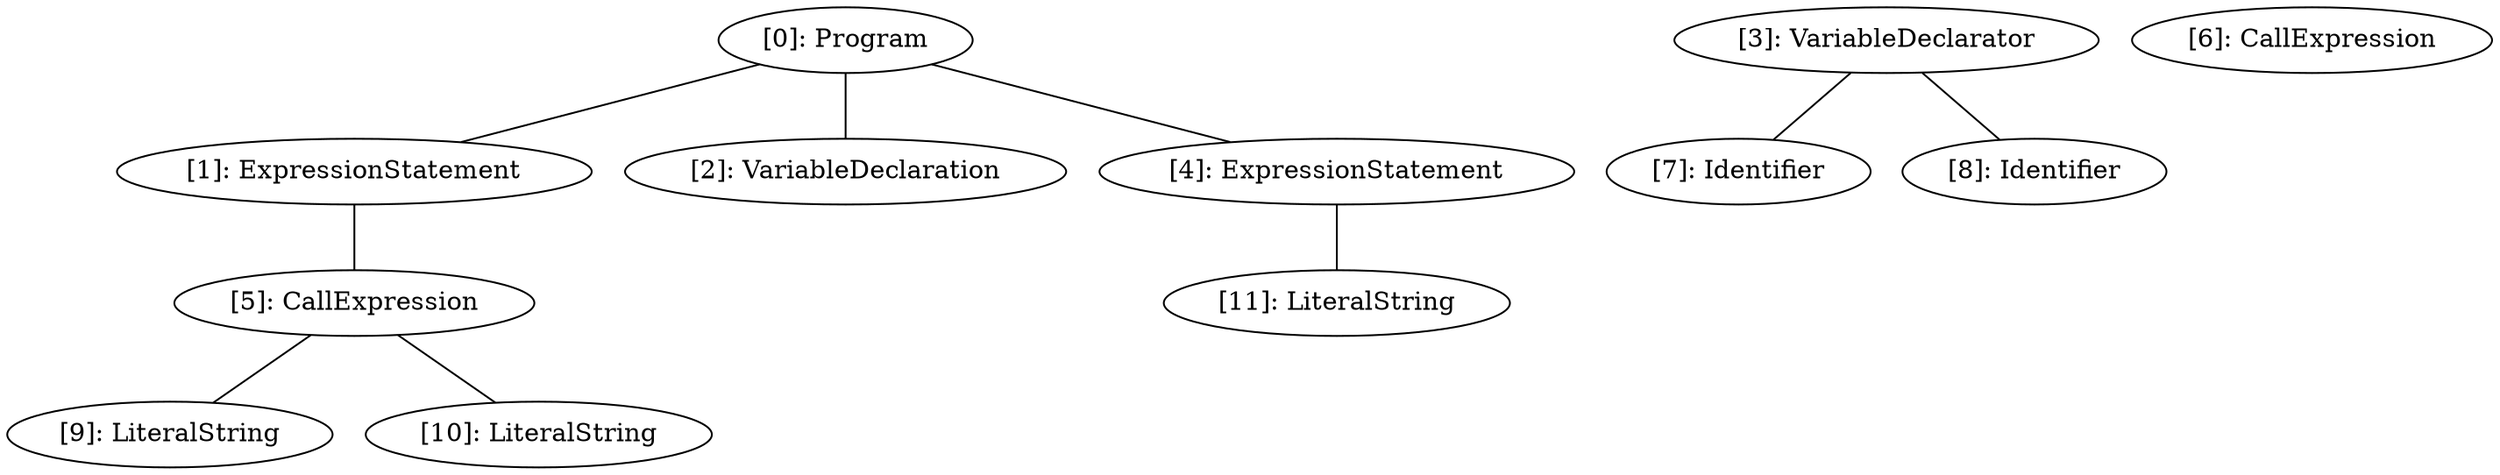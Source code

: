 // Result
graph {
	0 [label="[0]: Program"]
	1 [label="[1]: ExpressionStatement"]
	2 [label="[2]: VariableDeclaration"]
	3 [label="[3]: VariableDeclarator"]
	4 [label="[4]: ExpressionStatement"]
	5 [label="[5]: CallExpression"]
	6 [label="[6]: CallExpression"]
	7 [label="[7]: Identifier"]
	8 [label="[8]: Identifier"]
	9 [label="[9]: LiteralString"]
	10 [label="[10]: LiteralString"]
	11 [label="[11]: LiteralString"]
	0 -- 1
	0 -- 2
	0 -- 4
	1 -- 5
	3 -- 7
	3 -- 8
	4 -- 11
	5 -- 9
	5 -- 10
}
